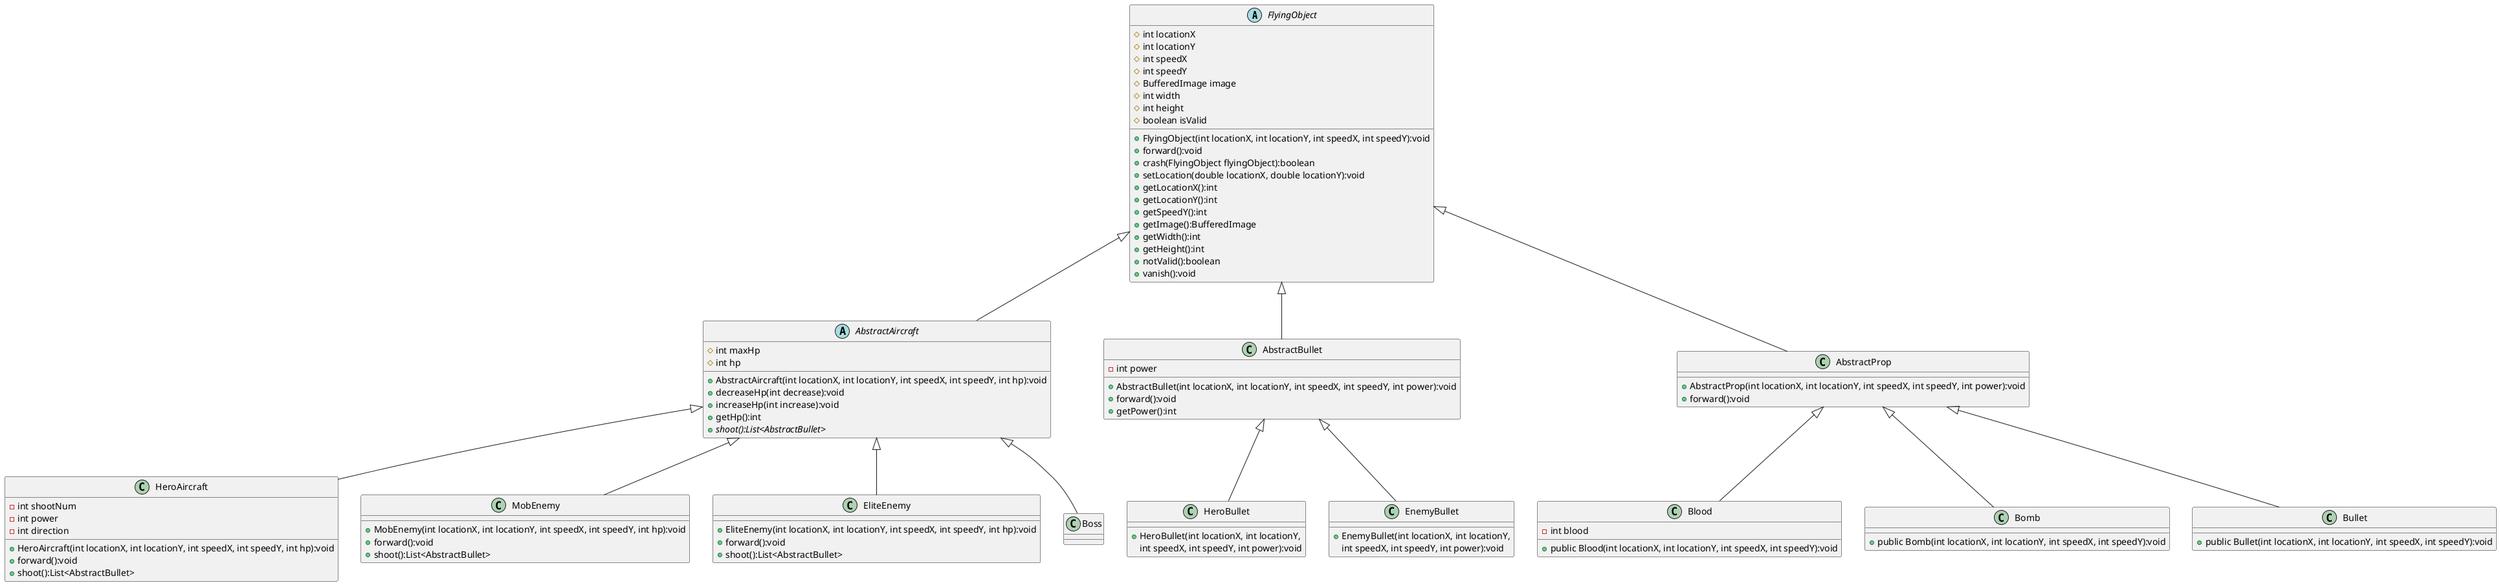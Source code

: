 @startuml
'https://plantuml.com/class-diagram

abstract class FlyingObject
{
    # int locationX
    # int locationY
    # int speedX
    # int speedY
    # BufferedImage image
    # int width
    # int height
    # boolean isValid

    + FlyingObject(int locationX, int locationY, int speedX, int speedY):void
    + forward():void
    + crash(FlyingObject flyingObject):boolean
    + setLocation(double locationX, double locationY):void
    + getLocationX():int
    + getLocationY():int
    + getSpeedY():int
    + getImage():BufferedImage
    + getWidth():int
    + getHeight():int
    + notValid():boolean
    + vanish():void
}
abstract class AbstractAircraft
{
	# int maxHp
    # int hp
    + AbstractAircraft(int locationX, int locationY, int speedX, int speedY, int hp):void
    + decreaseHp(int decrease):void
    + increaseHp(int increase):void
    + getHp():int
    + {abstract} shoot():List<AbstractBullet>
 }

class AbstractBullet
{
    - int power
    + AbstractBullet(int locationX, int locationY, int speedX, int speedY, int power):void
    + forward():void
	+ getPower():int
}

class AbstractProp
{
    + AbstractProp(int locationX, int locationY, int speedX, int speedY, int power):void
    + forward():void
}

FlyingObject <|-- AbstractAircraft
FlyingObject <|-- AbstractBullet
FlyingObject <|-- AbstractProp

AbstractAircraft <|-- HeroAircraft
AbstractAircraft <|-- MobEnemy
AbstractAircraft <|-- EliteEnemy
AbstractAircraft <|-- Boss

AbstractBullet <|-- HeroBullet
AbstractBullet <|-- EnemyBullet

AbstractProp <|-- Blood
AbstractProp <|-- Bomb
AbstractProp <|-- Bullet

class HeroAircraft {
    - int shootNum
    - int power
    - int direction
    + HeroAircraft(int locationX, int locationY, int speedX, int speedY, int hp):void
    + forward():void
    + shoot():List<AbstractBullet>
}

class MobEnemy {
    + MobEnemy(int locationX, int locationY, int speedX, int speedY, int hp):void
    + forward():void
    + shoot():List<AbstractBullet>
}

class EliteEnemy {
    + EliteEnemy(int locationX, int locationY, int speedX, int speedY, int hp):void
    + forward():void
    + shoot():List<AbstractBullet>
}

class HeroBullet {
    + HeroBullet(int locationX, int locationY,
     int speedX, int speedY, int power):void
}

class EnemyBullet {
    + EnemyBullet(int locationX, int locationY,
     int speedX, int speedY, int power):void
}

class Blood{
    - int blood
    + public Blood(int locationX, int locationY, int speedX, int speedY):void
}

class Bullet{
    + public Bullet(int locationX, int locationY, int speedX, int speedY):void
}

class Bomb{
    + public Bomb(int locationX, int locationY, int speedX, int speedY):void
}



@enduml